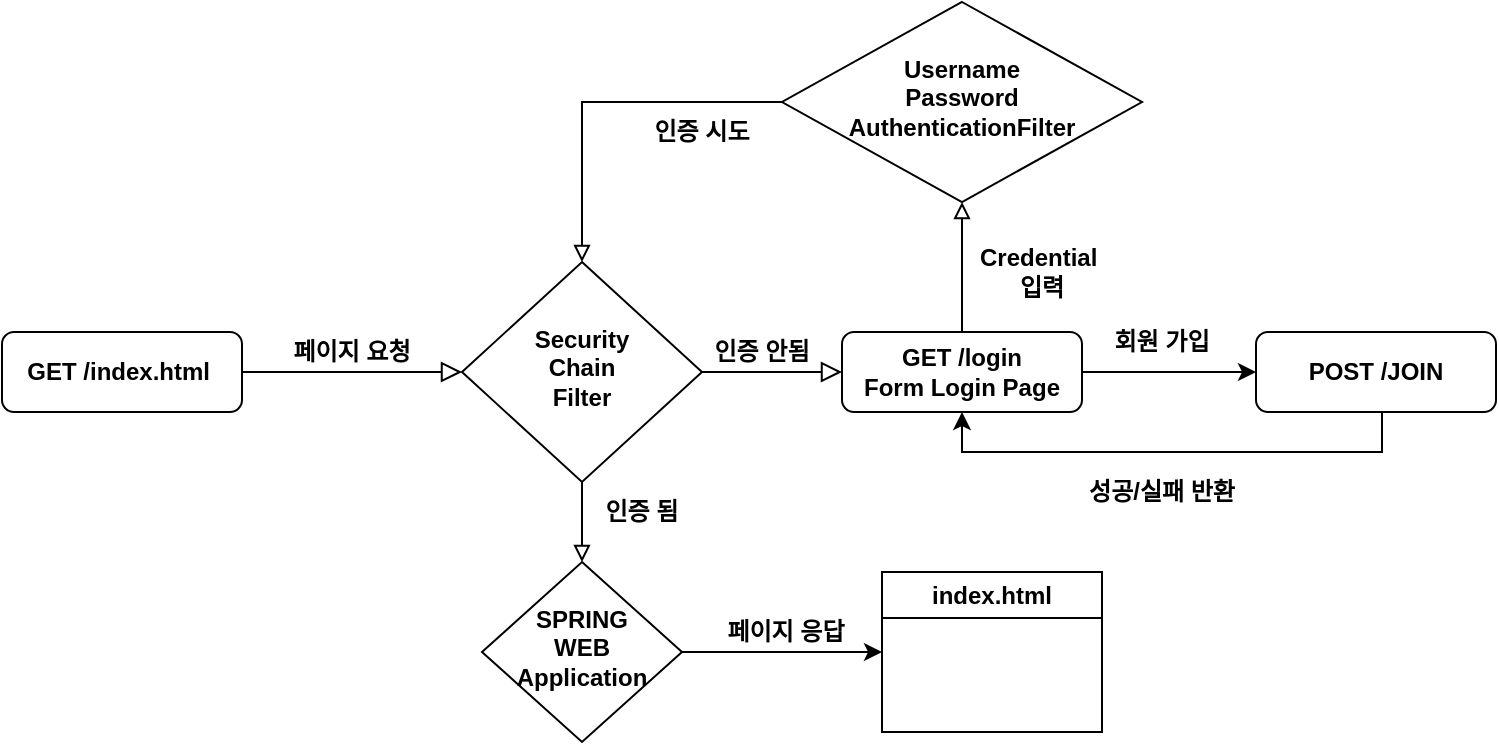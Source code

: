 <mxfile version="24.7.17">
  <diagram id="C5RBs43oDa-KdzZeNtuy" name="Page-1">
    <mxGraphModel dx="794" dy="788" grid="1" gridSize="10" guides="1" tooltips="1" connect="1" arrows="1" fold="1" page="1" pageScale="1" pageWidth="827" pageHeight="1169" math="0" shadow="0">
      <root>
        <mxCell id="WIyWlLk6GJQsqaUBKTNV-0" />
        <mxCell id="WIyWlLk6GJQsqaUBKTNV-1" parent="WIyWlLk6GJQsqaUBKTNV-0" />
        <mxCell id="WIyWlLk6GJQsqaUBKTNV-2" value="" style="rounded=0;html=1;jettySize=auto;orthogonalLoop=1;fontSize=11;endArrow=block;endFill=0;endSize=8;strokeWidth=1;shadow=0;labelBackgroundColor=none;edgeStyle=orthogonalEdgeStyle;" parent="WIyWlLk6GJQsqaUBKTNV-1" source="WIyWlLk6GJQsqaUBKTNV-3" target="WIyWlLk6GJQsqaUBKTNV-6" edge="1">
          <mxGeometry relative="1" as="geometry" />
        </mxCell>
        <mxCell id="WIyWlLk6GJQsqaUBKTNV-3" value="&lt;span style=&quot;background-color: rgb(255, 255, 255);&quot;&gt;GET /index.html&lt;/span&gt;&amp;nbsp;" style="rounded=1;whiteSpace=wrap;html=1;fontSize=12;glass=0;strokeWidth=1;shadow=0;fontStyle=1" parent="WIyWlLk6GJQsqaUBKTNV-1" vertex="1">
          <mxGeometry x="120" y="175" width="120" height="40" as="geometry" />
        </mxCell>
        <mxCell id="WIyWlLk6GJQsqaUBKTNV-5" value="" style="edgeStyle=orthogonalEdgeStyle;rounded=0;html=1;jettySize=auto;orthogonalLoop=1;fontSize=11;endArrow=block;endFill=0;endSize=8;strokeWidth=1;shadow=0;labelBackgroundColor=none;" parent="WIyWlLk6GJQsqaUBKTNV-1" source="WIyWlLk6GJQsqaUBKTNV-6" target="WIyWlLk6GJQsqaUBKTNV-7" edge="1">
          <mxGeometry y="10" relative="1" as="geometry">
            <mxPoint as="offset" />
          </mxGeometry>
        </mxCell>
        <mxCell id="69HyBtiQPFanFbEYAZsV-8" style="edgeStyle=orthogonalEdgeStyle;shape=connector;rounded=0;orthogonalLoop=1;jettySize=auto;html=1;exitX=0.5;exitY=1;exitDx=0;exitDy=0;entryX=0.5;entryY=0;entryDx=0;entryDy=0;strokeColor=default;align=center;verticalAlign=middle;fontFamily=Helvetica;fontSize=11;fontColor=default;labelBackgroundColor=default;endArrow=block;endFill=0;" parent="WIyWlLk6GJQsqaUBKTNV-1" source="WIyWlLk6GJQsqaUBKTNV-6" target="WIyWlLk6GJQsqaUBKTNV-10" edge="1">
          <mxGeometry relative="1" as="geometry" />
        </mxCell>
        <mxCell id="WIyWlLk6GJQsqaUBKTNV-6" value="&lt;b&gt;Security&lt;br&gt;Chain&lt;br&gt;Filter&lt;/b&gt;" style="rhombus;whiteSpace=wrap;html=1;shadow=0;fontFamily=Helvetica;fontSize=12;align=center;strokeWidth=1;spacing=6;spacingTop=-4;" parent="WIyWlLk6GJQsqaUBKTNV-1" vertex="1">
          <mxGeometry x="350" y="140" width="120" height="110" as="geometry" />
        </mxCell>
        <mxCell id="69HyBtiQPFanFbEYAZsV-1" style="edgeStyle=orthogonalEdgeStyle;rounded=0;orthogonalLoop=1;jettySize=auto;html=1;entryX=0.5;entryY=1;entryDx=0;entryDy=0;endArrow=block;endFill=0;" parent="WIyWlLk6GJQsqaUBKTNV-1" source="WIyWlLk6GJQsqaUBKTNV-7" target="69HyBtiQPFanFbEYAZsV-0" edge="1">
          <mxGeometry relative="1" as="geometry" />
        </mxCell>
        <mxCell id="q7MuGgrRD9jRmztuuvYC-9" style="edgeStyle=orthogonalEdgeStyle;rounded=0;orthogonalLoop=1;jettySize=auto;html=1;entryX=0;entryY=0.5;entryDx=0;entryDy=0;" edge="1" parent="WIyWlLk6GJQsqaUBKTNV-1" source="WIyWlLk6GJQsqaUBKTNV-7" target="69HyBtiQPFanFbEYAZsV-4">
          <mxGeometry relative="1" as="geometry" />
        </mxCell>
        <mxCell id="WIyWlLk6GJQsqaUBKTNV-7" value="&lt;b&gt;GET /login&lt;br&gt;Form Login Page&lt;/b&gt;" style="rounded=1;whiteSpace=wrap;html=1;fontSize=12;glass=0;strokeWidth=1;shadow=0;" parent="WIyWlLk6GJQsqaUBKTNV-1" vertex="1">
          <mxGeometry x="540" y="175" width="120" height="40" as="geometry" />
        </mxCell>
        <mxCell id="q7MuGgrRD9jRmztuuvYC-6" style="edgeStyle=orthogonalEdgeStyle;rounded=0;orthogonalLoop=1;jettySize=auto;html=1;entryX=0;entryY=0.5;entryDx=0;entryDy=0;" edge="1" parent="WIyWlLk6GJQsqaUBKTNV-1" source="WIyWlLk6GJQsqaUBKTNV-10" target="q7MuGgrRD9jRmztuuvYC-5">
          <mxGeometry relative="1" as="geometry" />
        </mxCell>
        <mxCell id="WIyWlLk6GJQsqaUBKTNV-10" value="&lt;div&gt;SPRING&lt;/div&gt;WEB&lt;div&gt;Application&lt;/div&gt;" style="rhombus;whiteSpace=wrap;html=1;shadow=0;fontFamily=Helvetica;fontSize=12;align=center;strokeWidth=1;spacing=6;spacingTop=-4;fontStyle=1" parent="WIyWlLk6GJQsqaUBKTNV-1" vertex="1">
          <mxGeometry x="360" y="290" width="100" height="90" as="geometry" />
        </mxCell>
        <mxCell id="69HyBtiQPFanFbEYAZsV-2" value="" style="edgeStyle=orthogonalEdgeStyle;rounded=0;orthogonalLoop=1;jettySize=auto;html=1;entryX=0.5;entryY=0;entryDx=0;entryDy=0;spacingTop=0;spacingBottom=15;fontSize=12;spacingLeft=30;endArrow=block;endFill=0;" parent="WIyWlLk6GJQsqaUBKTNV-1" source="69HyBtiQPFanFbEYAZsV-0" target="WIyWlLk6GJQsqaUBKTNV-6" edge="1">
          <mxGeometry relative="1" as="geometry" />
        </mxCell>
        <mxCell id="69HyBtiQPFanFbEYAZsV-0" value="&lt;b&gt;Username&lt;/b&gt;&lt;div&gt;&lt;b&gt;Password&lt;/b&gt;&lt;/div&gt;&lt;div&gt;&lt;b&gt;AuthenticationFilter&lt;/b&gt;&lt;/div&gt;" style="rhombus;whiteSpace=wrap;html=1;shadow=0;fontFamily=Helvetica;fontSize=12;align=center;strokeWidth=1;spacing=6;spacingTop=-4;" parent="WIyWlLk6GJQsqaUBKTNV-1" vertex="1">
          <mxGeometry x="510" y="10" width="180" height="100" as="geometry" />
        </mxCell>
        <mxCell id="69HyBtiQPFanFbEYAZsV-3" value="&lt;b&gt;인증 시도&lt;/b&gt;" style="text;html=1;align=center;verticalAlign=middle;whiteSpace=wrap;rounded=0;" parent="WIyWlLk6GJQsqaUBKTNV-1" vertex="1">
          <mxGeometry x="430" y="60" width="80" height="30" as="geometry" />
        </mxCell>
        <mxCell id="q7MuGgrRD9jRmztuuvYC-10" style="edgeStyle=orthogonalEdgeStyle;rounded=0;orthogonalLoop=1;jettySize=auto;html=1;entryX=0.5;entryY=1;entryDx=0;entryDy=0;" edge="1" parent="WIyWlLk6GJQsqaUBKTNV-1" source="69HyBtiQPFanFbEYAZsV-4" target="WIyWlLk6GJQsqaUBKTNV-7">
          <mxGeometry relative="1" as="geometry">
            <Array as="points">
              <mxPoint x="810" y="235" />
              <mxPoint x="600" y="235" />
            </Array>
          </mxGeometry>
        </mxCell>
        <mxCell id="69HyBtiQPFanFbEYAZsV-4" value="&lt;b&gt;POST /JOIN&lt;br&gt;&lt;/b&gt;" style="rounded=1;whiteSpace=wrap;html=1;fontSize=12;glass=0;strokeWidth=1;shadow=0;" parent="WIyWlLk6GJQsqaUBKTNV-1" vertex="1">
          <mxGeometry x="747" y="175" width="120" height="40" as="geometry" />
        </mxCell>
        <mxCell id="69HyBtiQPFanFbEYAZsV-6" value="&lt;b&gt;Credential&amp;nbsp;&lt;/b&gt;&lt;div&gt;&lt;b&gt;입력&lt;/b&gt;&lt;/div&gt;" style="text;html=1;align=center;verticalAlign=middle;whiteSpace=wrap;rounded=0;" parent="WIyWlLk6GJQsqaUBKTNV-1" vertex="1">
          <mxGeometry x="590" y="130" width="100" height="30" as="geometry" />
        </mxCell>
        <mxCell id="69HyBtiQPFanFbEYAZsV-9" value="&lt;font style=&quot;font-size: 12px;&quot;&gt;&lt;b&gt;인증 됨&lt;/b&gt;&lt;/font&gt;" style="text;html=1;align=center;verticalAlign=middle;whiteSpace=wrap;rounded=0;fontFamily=Helvetica;fontSize=11;fontColor=default;labelBackgroundColor=default;" parent="WIyWlLk6GJQsqaUBKTNV-1" vertex="1">
          <mxGeometry x="410" y="250" width="60" height="30" as="geometry" />
        </mxCell>
        <mxCell id="q7MuGgrRD9jRmztuuvYC-2" value="&lt;font style=&quot;font-size: 12px;&quot;&gt;인증 안됨&lt;/font&gt;" style="text;html=1;align=center;verticalAlign=middle;whiteSpace=wrap;rounded=0;fontFamily=Helvetica;fontSize=11;fontColor=default;labelBackgroundColor=default;fontStyle=1" vertex="1" parent="WIyWlLk6GJQsqaUBKTNV-1">
          <mxGeometry x="470" y="170" width="60" height="30" as="geometry" />
        </mxCell>
        <mxCell id="q7MuGgrRD9jRmztuuvYC-5" value="index.html" style="swimlane;whiteSpace=wrap;html=1;" vertex="1" parent="WIyWlLk6GJQsqaUBKTNV-1">
          <mxGeometry x="560" y="295" width="110" height="80" as="geometry" />
        </mxCell>
        <mxCell id="q7MuGgrRD9jRmztuuvYC-8" value="&lt;font style=&quot;font-size: 12px;&quot;&gt;&lt;b&gt;페이지 응답&lt;/b&gt;&lt;/font&gt;" style="text;html=1;align=center;verticalAlign=middle;whiteSpace=wrap;rounded=0;fontFamily=Helvetica;fontSize=11;fontColor=default;labelBackgroundColor=default;" vertex="1" parent="WIyWlLk6GJQsqaUBKTNV-1">
          <mxGeometry x="474" y="310" width="76" height="30" as="geometry" />
        </mxCell>
        <mxCell id="q7MuGgrRD9jRmztuuvYC-11" value="&lt;span style=&quot;font-size: 12px;&quot;&gt;회원 가입&lt;/span&gt;" style="text;html=1;align=center;verticalAlign=middle;whiteSpace=wrap;rounded=0;fontFamily=Helvetica;fontSize=11;fontColor=default;labelBackgroundColor=default;fontStyle=1" vertex="1" parent="WIyWlLk6GJQsqaUBKTNV-1">
          <mxGeometry x="670" y="165" width="60" height="30" as="geometry" />
        </mxCell>
        <mxCell id="q7MuGgrRD9jRmztuuvYC-12" value="&lt;span style=&quot;font-size: 12px;&quot;&gt;성공/실패 반환&lt;/span&gt;" style="text;html=1;align=center;verticalAlign=middle;whiteSpace=wrap;rounded=0;fontFamily=Helvetica;fontSize=11;fontColor=default;labelBackgroundColor=default;fontStyle=1" vertex="1" parent="WIyWlLk6GJQsqaUBKTNV-1">
          <mxGeometry x="655" y="240" width="90" height="30" as="geometry" />
        </mxCell>
        <mxCell id="q7MuGgrRD9jRmztuuvYC-13" value="&lt;font style=&quot;font-size: 12px;&quot;&gt;페이지 요청&lt;/font&gt;" style="text;html=1;align=center;verticalAlign=middle;whiteSpace=wrap;rounded=0;fontFamily=Helvetica;fontSize=11;fontColor=default;labelBackgroundColor=default;fontStyle=1" vertex="1" parent="WIyWlLk6GJQsqaUBKTNV-1">
          <mxGeometry x="260" y="170" width="70" height="30" as="geometry" />
        </mxCell>
      </root>
    </mxGraphModel>
  </diagram>
</mxfile>
